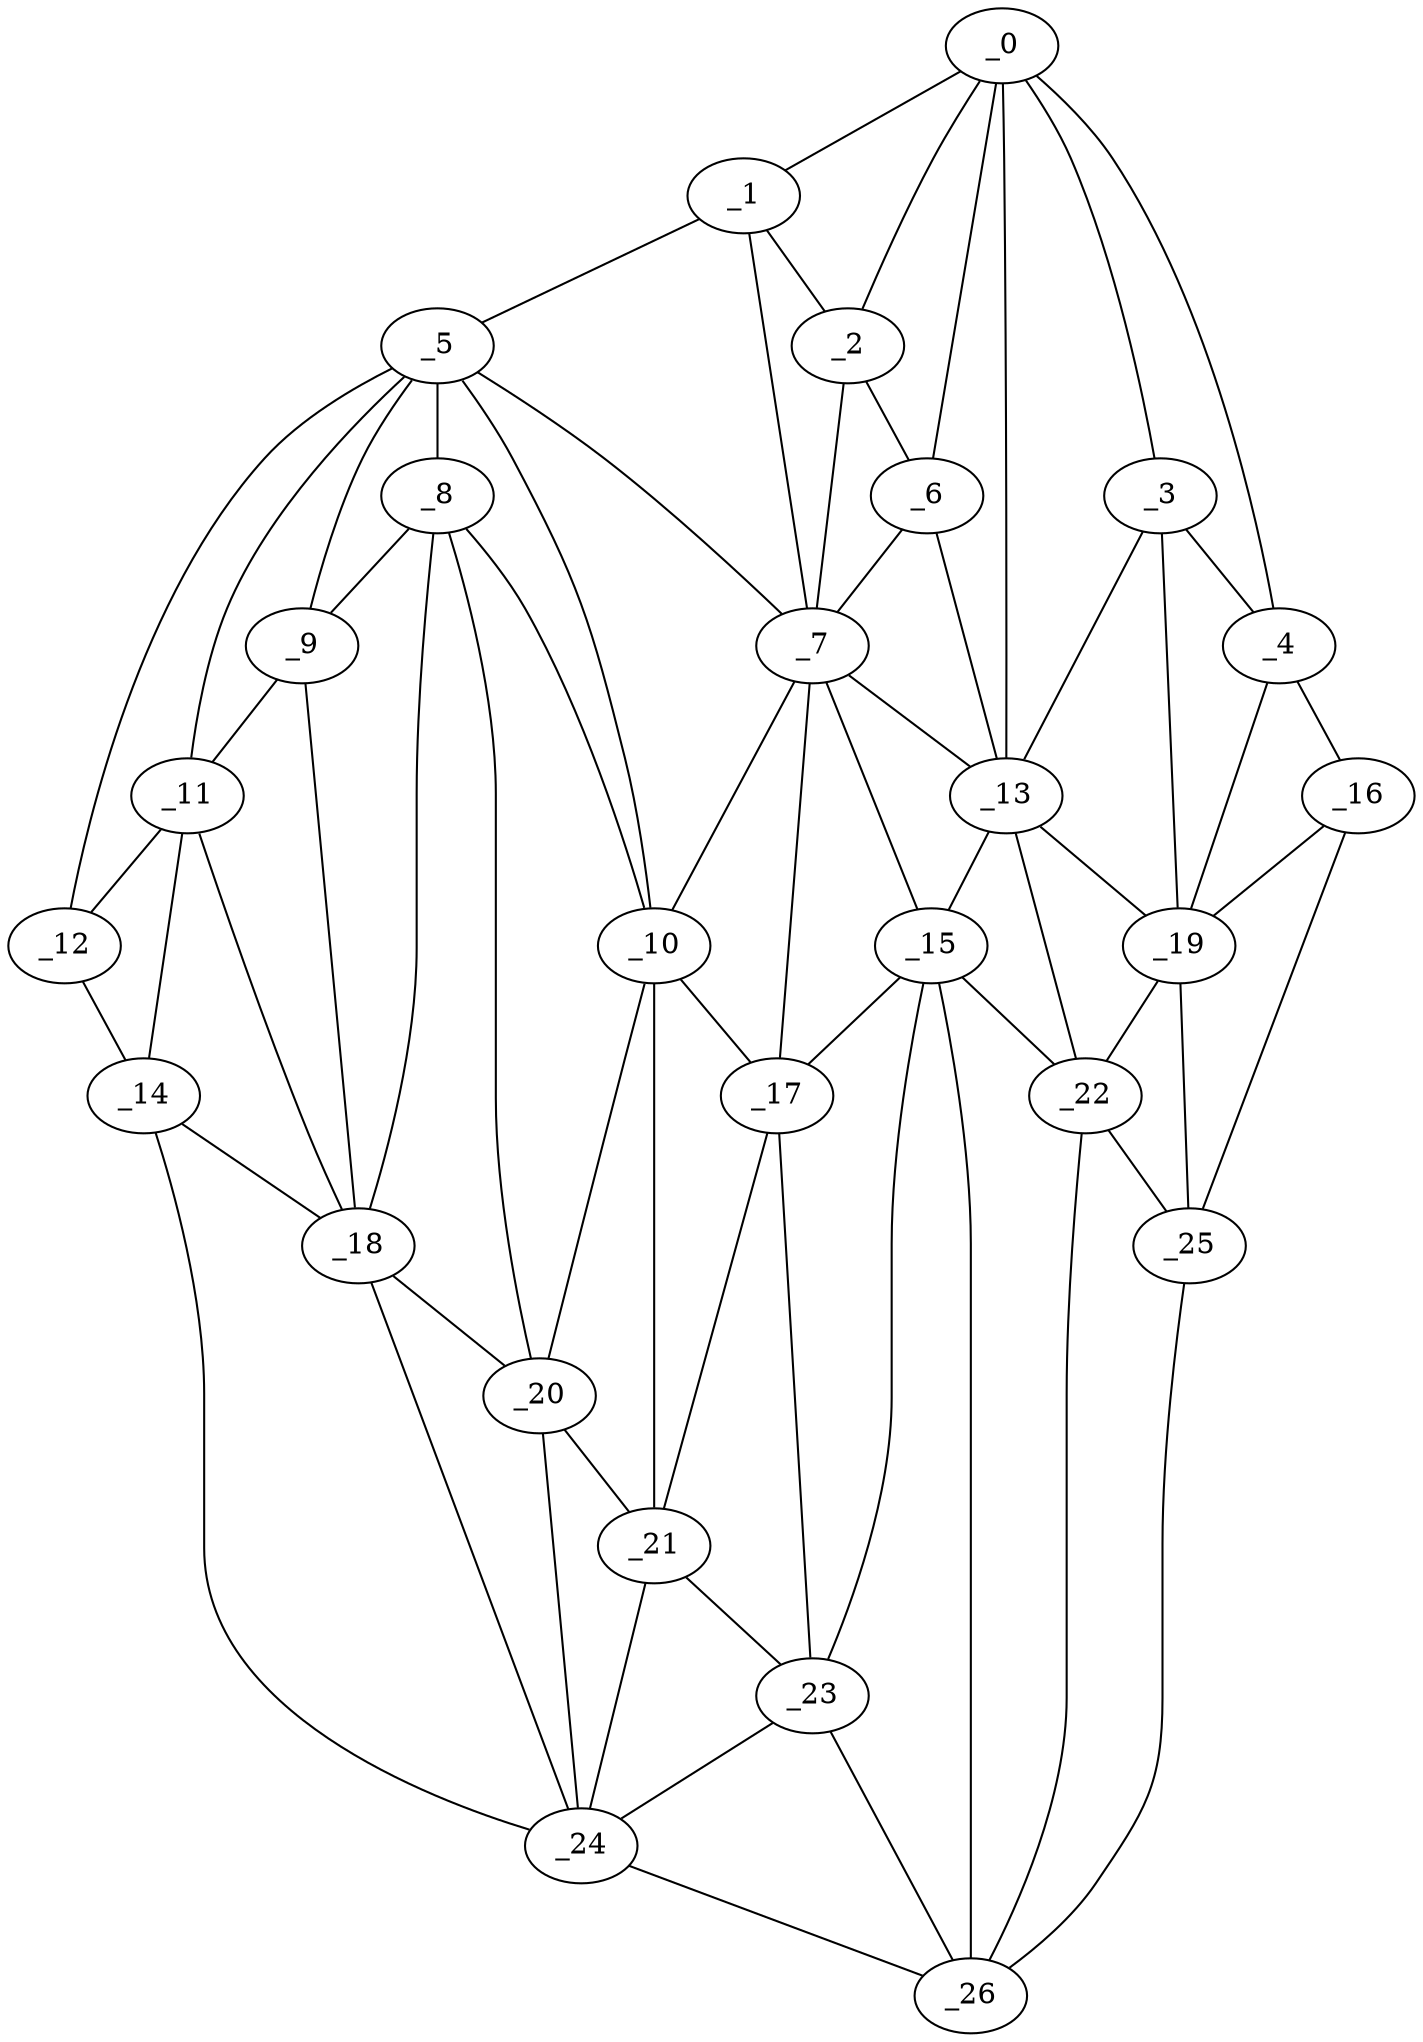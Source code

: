 graph "obj92__285.gxl" {
	_0	 [x=40,
		y=42];
	_1	 [x=40,
		y=62];
	_0 -- _1	 [valence=1];
	_2	 [x=44,
		y=61];
	_0 -- _2	 [valence=2];
	_3	 [x=46,
		y=34];
	_0 -- _3	 [valence=2];
	_4	 [x=49,
		y=8];
	_0 -- _4	 [valence=1];
	_6	 [x=53,
		y=60];
	_0 -- _6	 [valence=1];
	_13	 [x=62,
		y=56];
	_0 -- _13	 [valence=2];
	_1 -- _2	 [valence=1];
	_5	 [x=51,
		y=100];
	_1 -- _5	 [valence=1];
	_7	 [x=55,
		y=80];
	_1 -- _7	 [valence=2];
	_2 -- _6	 [valence=2];
	_2 -- _7	 [valence=1];
	_3 -- _4	 [valence=1];
	_3 -- _13	 [valence=2];
	_19	 [x=83,
		y=32];
	_3 -- _19	 [valence=1];
	_16	 [x=78,
		y=7];
	_4 -- _16	 [valence=1];
	_4 -- _19	 [valence=2];
	_5 -- _7	 [valence=1];
	_8	 [x=57,
		y=99];
	_5 -- _8	 [valence=2];
	_9	 [x=57,
		y=105];
	_5 -- _9	 [valence=2];
	_10	 [x=58,
		y=86];
	_5 -- _10	 [valence=2];
	_11	 [x=58,
		y=112];
	_5 -- _11	 [valence=2];
	_12	 [x=61,
		y=125];
	_5 -- _12	 [valence=1];
	_6 -- _7	 [valence=2];
	_6 -- _13	 [valence=1];
	_7 -- _10	 [valence=1];
	_7 -- _13	 [valence=2];
	_15	 [x=76,
		y=64];
	_7 -- _15	 [valence=2];
	_17	 [x=81,
		y=73];
	_7 -- _17	 [valence=1];
	_8 -- _9	 [valence=1];
	_8 -- _10	 [valence=1];
	_18	 [x=81,
		y=112];
	_8 -- _18	 [valence=2];
	_20	 [x=86,
		y=95];
	_8 -- _20	 [valence=1];
	_9 -- _11	 [valence=2];
	_9 -- _18	 [valence=1];
	_10 -- _17	 [valence=2];
	_10 -- _20	 [valence=2];
	_21	 [x=88,
		y=89];
	_10 -- _21	 [valence=2];
	_11 -- _12	 [valence=2];
	_14	 [x=74,
		y=119];
	_11 -- _14	 [valence=1];
	_11 -- _18	 [valence=2];
	_12 -- _14	 [valence=1];
	_13 -- _15	 [valence=1];
	_13 -- _19	 [valence=2];
	_22	 [x=89,
		y=47];
	_13 -- _22	 [valence=1];
	_14 -- _18	 [valence=2];
	_24	 [x=89,
		y=106];
	_14 -- _24	 [valence=1];
	_15 -- _17	 [valence=2];
	_15 -- _22	 [valence=1];
	_23	 [x=89,
		y=68];
	_15 -- _23	 [valence=2];
	_26	 [x=90,
		y=52];
	_15 -- _26	 [valence=2];
	_16 -- _19	 [valence=2];
	_25	 [x=90,
		y=40];
	_16 -- _25	 [valence=1];
	_17 -- _21	 [valence=2];
	_17 -- _23	 [valence=2];
	_18 -- _20	 [valence=2];
	_18 -- _24	 [valence=1];
	_19 -- _22	 [valence=1];
	_19 -- _25	 [valence=2];
	_20 -- _21	 [valence=2];
	_20 -- _24	 [valence=2];
	_21 -- _23	 [valence=2];
	_21 -- _24	 [valence=1];
	_22 -- _25	 [valence=2];
	_22 -- _26	 [valence=2];
	_23 -- _24	 [valence=2];
	_23 -- _26	 [valence=1];
	_24 -- _26	 [valence=1];
	_25 -- _26	 [valence=1];
}
